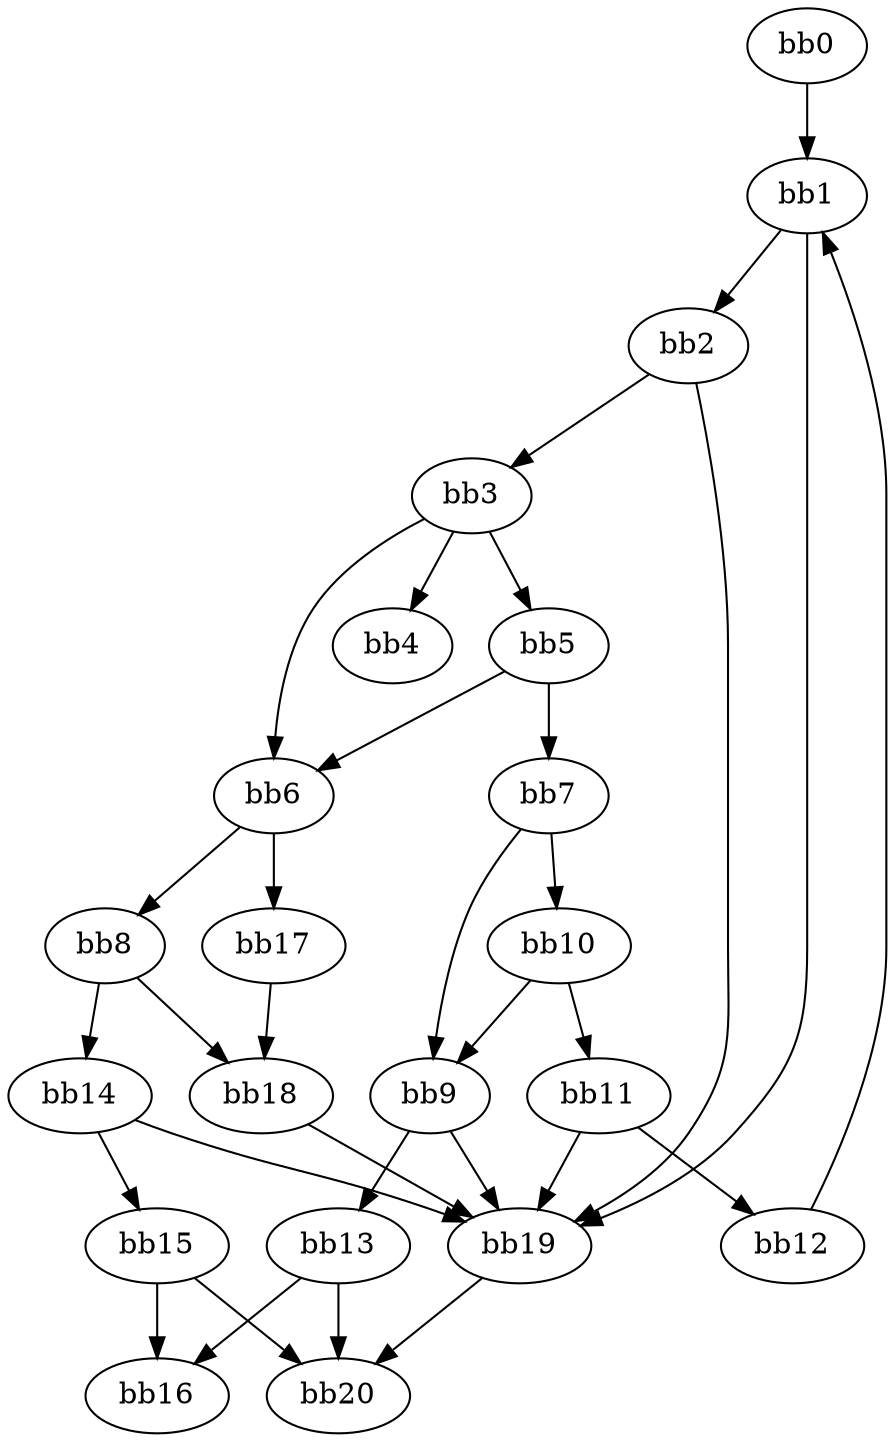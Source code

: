 digraph {
    0 [ label = "bb0\l" ]
    1 [ label = "bb1\l" ]
    2 [ label = "bb2\l" ]
    3 [ label = "bb3\l" ]
    4 [ label = "bb4\l" ]
    5 [ label = "bb5\l" ]
    6 [ label = "bb6\l" ]
    7 [ label = "bb7\l" ]
    8 [ label = "bb8\l" ]
    9 [ label = "bb9\l" ]
    10 [ label = "bb10\l" ]
    11 [ label = "bb11\l" ]
    12 [ label = "bb12\l" ]
    13 [ label = "bb13\l" ]
    14 [ label = "bb14\l" ]
    15 [ label = "bb15\l" ]
    16 [ label = "bb16\l" ]
    17 [ label = "bb17\l" ]
    18 [ label = "bb18\l" ]
    19 [ label = "bb19\l" ]
    20 [ label = "bb20\l" ]
    0 -> 1 [ ]
    1 -> 2 [ ]
    1 -> 19 [ ]
    2 -> 3 [ ]
    2 -> 19 [ ]
    3 -> 4 [ ]
    3 -> 5 [ ]
    3 -> 6 [ ]
    5 -> 6 [ ]
    5 -> 7 [ ]
    6 -> 8 [ ]
    6 -> 17 [ ]
    7 -> 9 [ ]
    7 -> 10 [ ]
    8 -> 14 [ ]
    8 -> 18 [ ]
    9 -> 13 [ ]
    9 -> 19 [ ]
    10 -> 9 [ ]
    10 -> 11 [ ]
    11 -> 12 [ ]
    11 -> 19 [ ]
    12 -> 1 [ ]
    13 -> 16 [ ]
    13 -> 20 [ ]
    14 -> 15 [ ]
    14 -> 19 [ ]
    15 -> 16 [ ]
    15 -> 20 [ ]
    17 -> 18 [ ]
    18 -> 19 [ ]
    19 -> 20 [ ]
}

